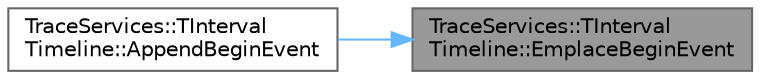 digraph "TraceServices::TIntervalTimeline::EmplaceBeginEvent"
{
 // INTERACTIVE_SVG=YES
 // LATEX_PDF_SIZE
  bgcolor="transparent";
  edge [fontname=Helvetica,fontsize=10,labelfontname=Helvetica,labelfontsize=10];
  node [fontname=Helvetica,fontsize=10,shape=box,height=0.2,width=0.4];
  rankdir="RL";
  Node1 [id="Node000001",label="TraceServices::TInterval\lTimeline::EmplaceBeginEvent",height=0.2,width=0.4,color="gray40", fillcolor="grey60", style="filled", fontcolor="black",tooltip=" "];
  Node1 -> Node2 [id="edge1_Node000001_Node000002",dir="back",color="steelblue1",style="solid",tooltip=" "];
  Node2 [id="Node000002",label="TraceServices::TInterval\lTimeline::AppendBeginEvent",height=0.2,width=0.4,color="grey40", fillcolor="white", style="filled",URL="$d7/d4d/classTraceServices_1_1TIntervalTimeline.html#a27923350382f91d08519e71ec84cc0d7",tooltip=" "];
}
